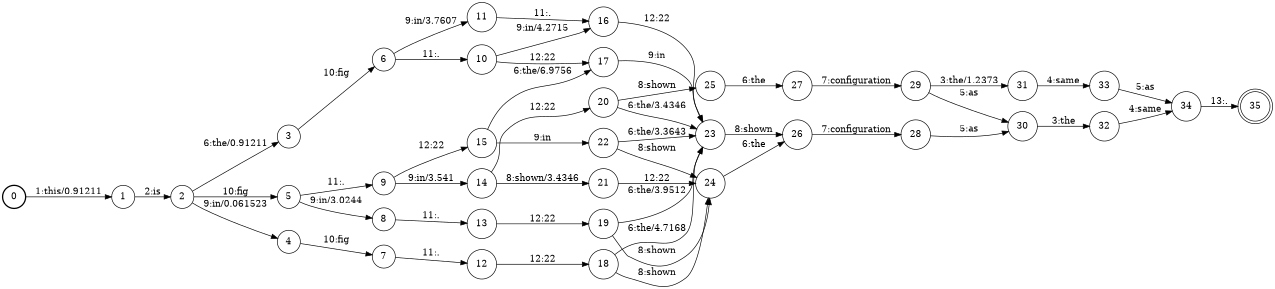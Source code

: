 digraph FST {
rankdir = LR;
size = "8.5,11";
label = "";
center = 1;
orientation = Portrait;
ranksep = "0.4";
nodesep = "0.25";
0 [label = "0", shape = circle, style = bold, fontsize = 14]
	0 -> 1 [label = "1:this/0.91211", fontsize = 14];
1 [label = "1", shape = circle, style = solid, fontsize = 14]
	1 -> 2 [label = "2:is", fontsize = 14];
2 [label = "2", shape = circle, style = solid, fontsize = 14]
	2 -> 3 [label = "6:the/0.91211", fontsize = 14];
	2 -> 4 [label = "9:in/0.061523", fontsize = 14];
	2 -> 5 [label = "10:fig", fontsize = 14];
3 [label = "3", shape = circle, style = solid, fontsize = 14]
	3 -> 6 [label = "10:fig", fontsize = 14];
4 [label = "4", shape = circle, style = solid, fontsize = 14]
	4 -> 7 [label = "10:fig", fontsize = 14];
5 [label = "5", shape = circle, style = solid, fontsize = 14]
	5 -> 8 [label = "9:in/3.0244", fontsize = 14];
	5 -> 9 [label = "11:.", fontsize = 14];
6 [label = "6", shape = circle, style = solid, fontsize = 14]
	6 -> 11 [label = "9:in/3.7607", fontsize = 14];
	6 -> 10 [label = "11:.", fontsize = 14];
7 [label = "7", shape = circle, style = solid, fontsize = 14]
	7 -> 12 [label = "11:.", fontsize = 14];
8 [label = "8", shape = circle, style = solid, fontsize = 14]
	8 -> 13 [label = "11:.", fontsize = 14];
9 [label = "9", shape = circle, style = solid, fontsize = 14]
	9 -> 14 [label = "9:in/3.541", fontsize = 14];
	9 -> 15 [label = "12:22", fontsize = 14];
10 [label = "10", shape = circle, style = solid, fontsize = 14]
	10 -> 16 [label = "9:in/4.2715", fontsize = 14];
	10 -> 17 [label = "12:22", fontsize = 14];
11 [label = "11", shape = circle, style = solid, fontsize = 14]
	11 -> 16 [label = "11:.", fontsize = 14];
12 [label = "12", shape = circle, style = solid, fontsize = 14]
	12 -> 18 [label = "12:22", fontsize = 14];
13 [label = "13", shape = circle, style = solid, fontsize = 14]
	13 -> 19 [label = "12:22", fontsize = 14];
14 [label = "14", shape = circle, style = solid, fontsize = 14]
	14 -> 21 [label = "8:shown/3.4346", fontsize = 14];
	14 -> 20 [label = "12:22", fontsize = 14];
15 [label = "15", shape = circle, style = solid, fontsize = 14]
	15 -> 17 [label = "6:the/6.9756", fontsize = 14];
	15 -> 22 [label = "9:in", fontsize = 14];
16 [label = "16", shape = circle, style = solid, fontsize = 14]
	16 -> 23 [label = "12:22", fontsize = 14];
17 [label = "17", shape = circle, style = solid, fontsize = 14]
	17 -> 23 [label = "9:in", fontsize = 14];
18 [label = "18", shape = circle, style = solid, fontsize = 14]
	18 -> 23 [label = "6:the/4.7168", fontsize = 14];
	18 -> 24 [label = "8:shown", fontsize = 14];
19 [label = "19", shape = circle, style = solid, fontsize = 14]
	19 -> 23 [label = "6:the/3.9512", fontsize = 14];
	19 -> 24 [label = "8:shown", fontsize = 14];
20 [label = "20", shape = circle, style = solid, fontsize = 14]
	20 -> 23 [label = "6:the/3.4346", fontsize = 14];
	20 -> 25 [label = "8:shown", fontsize = 14];
21 [label = "21", shape = circle, style = solid, fontsize = 14]
	21 -> 24 [label = "12:22", fontsize = 14];
22 [label = "22", shape = circle, style = solid, fontsize = 14]
	22 -> 23 [label = "6:the/3.3643", fontsize = 14];
	22 -> 24 [label = "8:shown", fontsize = 14];
23 [label = "23", shape = circle, style = solid, fontsize = 14]
	23 -> 26 [label = "8:shown", fontsize = 14];
24 [label = "24", shape = circle, style = solid, fontsize = 14]
	24 -> 26 [label = "6:the", fontsize = 14];
25 [label = "25", shape = circle, style = solid, fontsize = 14]
	25 -> 27 [label = "6:the", fontsize = 14];
26 [label = "26", shape = circle, style = solid, fontsize = 14]
	26 -> 28 [label = "7:configuration", fontsize = 14];
27 [label = "27", shape = circle, style = solid, fontsize = 14]
	27 -> 29 [label = "7:configuration", fontsize = 14];
28 [label = "28", shape = circle, style = solid, fontsize = 14]
	28 -> 30 [label = "5:as", fontsize = 14];
29 [label = "29", shape = circle, style = solid, fontsize = 14]
	29 -> 30 [label = "5:as", fontsize = 14];
	29 -> 31 [label = "3:the/1.2373", fontsize = 14];
30 [label = "30", shape = circle, style = solid, fontsize = 14]
	30 -> 32 [label = "3:the", fontsize = 14];
31 [label = "31", shape = circle, style = solid, fontsize = 14]
	31 -> 33 [label = "4:same", fontsize = 14];
32 [label = "32", shape = circle, style = solid, fontsize = 14]
	32 -> 34 [label = "4:same", fontsize = 14];
33 [label = "33", shape = circle, style = solid, fontsize = 14]
	33 -> 34 [label = "5:as", fontsize = 14];
34 [label = "34", shape = circle, style = solid, fontsize = 14]
	34 -> 35 [label = "13:.", fontsize = 14];
35 [label = "35", shape = doublecircle, style = solid, fontsize = 14]
}
